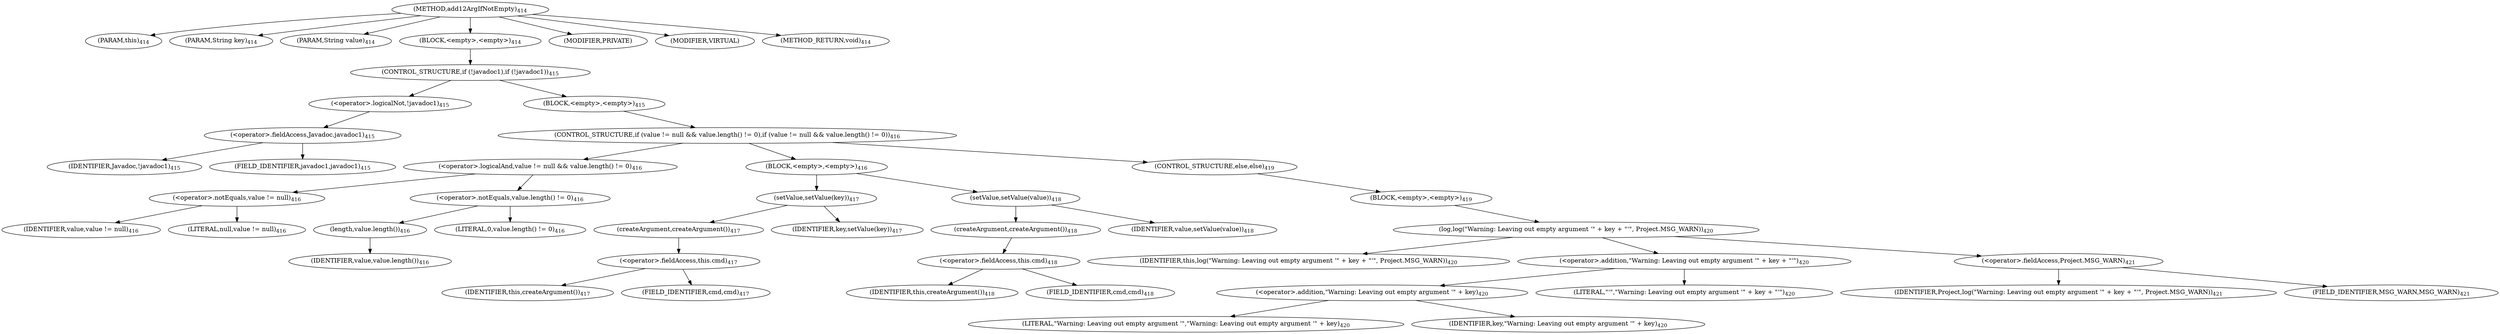 digraph "add12ArgIfNotEmpty" {  
"794" [label = <(METHOD,add12ArgIfNotEmpty)<SUB>414</SUB>> ]
"110" [label = <(PARAM,this)<SUB>414</SUB>> ]
"795" [label = <(PARAM,String key)<SUB>414</SUB>> ]
"796" [label = <(PARAM,String value)<SUB>414</SUB>> ]
"797" [label = <(BLOCK,&lt;empty&gt;,&lt;empty&gt;)<SUB>414</SUB>> ]
"798" [label = <(CONTROL_STRUCTURE,if (!javadoc1),if (!javadoc1))<SUB>415</SUB>> ]
"799" [label = <(&lt;operator&gt;.logicalNot,!javadoc1)<SUB>415</SUB>> ]
"800" [label = <(&lt;operator&gt;.fieldAccess,Javadoc.javadoc1)<SUB>415</SUB>> ]
"801" [label = <(IDENTIFIER,Javadoc,!javadoc1)<SUB>415</SUB>> ]
"802" [label = <(FIELD_IDENTIFIER,javadoc1,javadoc1)<SUB>415</SUB>> ]
"803" [label = <(BLOCK,&lt;empty&gt;,&lt;empty&gt;)<SUB>415</SUB>> ]
"804" [label = <(CONTROL_STRUCTURE,if (value != null &amp;&amp; value.length() != 0),if (value != null &amp;&amp; value.length() != 0))<SUB>416</SUB>> ]
"805" [label = <(&lt;operator&gt;.logicalAnd,value != null &amp;&amp; value.length() != 0)<SUB>416</SUB>> ]
"806" [label = <(&lt;operator&gt;.notEquals,value != null)<SUB>416</SUB>> ]
"807" [label = <(IDENTIFIER,value,value != null)<SUB>416</SUB>> ]
"808" [label = <(LITERAL,null,value != null)<SUB>416</SUB>> ]
"809" [label = <(&lt;operator&gt;.notEquals,value.length() != 0)<SUB>416</SUB>> ]
"810" [label = <(length,value.length())<SUB>416</SUB>> ]
"811" [label = <(IDENTIFIER,value,value.length())<SUB>416</SUB>> ]
"812" [label = <(LITERAL,0,value.length() != 0)<SUB>416</SUB>> ]
"813" [label = <(BLOCK,&lt;empty&gt;,&lt;empty&gt;)<SUB>416</SUB>> ]
"814" [label = <(setValue,setValue(key))<SUB>417</SUB>> ]
"815" [label = <(createArgument,createArgument())<SUB>417</SUB>> ]
"816" [label = <(&lt;operator&gt;.fieldAccess,this.cmd)<SUB>417</SUB>> ]
"817" [label = <(IDENTIFIER,this,createArgument())<SUB>417</SUB>> ]
"818" [label = <(FIELD_IDENTIFIER,cmd,cmd)<SUB>417</SUB>> ]
"819" [label = <(IDENTIFIER,key,setValue(key))<SUB>417</SUB>> ]
"820" [label = <(setValue,setValue(value))<SUB>418</SUB>> ]
"821" [label = <(createArgument,createArgument())<SUB>418</SUB>> ]
"822" [label = <(&lt;operator&gt;.fieldAccess,this.cmd)<SUB>418</SUB>> ]
"823" [label = <(IDENTIFIER,this,createArgument())<SUB>418</SUB>> ]
"824" [label = <(FIELD_IDENTIFIER,cmd,cmd)<SUB>418</SUB>> ]
"825" [label = <(IDENTIFIER,value,setValue(value))<SUB>418</SUB>> ]
"826" [label = <(CONTROL_STRUCTURE,else,else)<SUB>419</SUB>> ]
"827" [label = <(BLOCK,&lt;empty&gt;,&lt;empty&gt;)<SUB>419</SUB>> ]
"828" [label = <(log,log(&quot;Warning: Leaving out empty argument '&quot; + key + &quot;'&quot;, Project.MSG_WARN))<SUB>420</SUB>> ]
"109" [label = <(IDENTIFIER,this,log(&quot;Warning: Leaving out empty argument '&quot; + key + &quot;'&quot;, Project.MSG_WARN))<SUB>420</SUB>> ]
"829" [label = <(&lt;operator&gt;.addition,&quot;Warning: Leaving out empty argument '&quot; + key + &quot;'&quot;)<SUB>420</SUB>> ]
"830" [label = <(&lt;operator&gt;.addition,&quot;Warning: Leaving out empty argument '&quot; + key)<SUB>420</SUB>> ]
"831" [label = <(LITERAL,&quot;Warning: Leaving out empty argument '&quot;,&quot;Warning: Leaving out empty argument '&quot; + key)<SUB>420</SUB>> ]
"832" [label = <(IDENTIFIER,key,&quot;Warning: Leaving out empty argument '&quot; + key)<SUB>420</SUB>> ]
"833" [label = <(LITERAL,&quot;'&quot;,&quot;Warning: Leaving out empty argument '&quot; + key + &quot;'&quot;)<SUB>420</SUB>> ]
"834" [label = <(&lt;operator&gt;.fieldAccess,Project.MSG_WARN)<SUB>421</SUB>> ]
"835" [label = <(IDENTIFIER,Project,log(&quot;Warning: Leaving out empty argument '&quot; + key + &quot;'&quot;, Project.MSG_WARN))<SUB>421</SUB>> ]
"836" [label = <(FIELD_IDENTIFIER,MSG_WARN,MSG_WARN)<SUB>421</SUB>> ]
"837" [label = <(MODIFIER,PRIVATE)> ]
"838" [label = <(MODIFIER,VIRTUAL)> ]
"839" [label = <(METHOD_RETURN,void)<SUB>414</SUB>> ]
  "794" -> "110" 
  "794" -> "795" 
  "794" -> "796" 
  "794" -> "797" 
  "794" -> "837" 
  "794" -> "838" 
  "794" -> "839" 
  "797" -> "798" 
  "798" -> "799" 
  "798" -> "803" 
  "799" -> "800" 
  "800" -> "801" 
  "800" -> "802" 
  "803" -> "804" 
  "804" -> "805" 
  "804" -> "813" 
  "804" -> "826" 
  "805" -> "806" 
  "805" -> "809" 
  "806" -> "807" 
  "806" -> "808" 
  "809" -> "810" 
  "809" -> "812" 
  "810" -> "811" 
  "813" -> "814" 
  "813" -> "820" 
  "814" -> "815" 
  "814" -> "819" 
  "815" -> "816" 
  "816" -> "817" 
  "816" -> "818" 
  "820" -> "821" 
  "820" -> "825" 
  "821" -> "822" 
  "822" -> "823" 
  "822" -> "824" 
  "826" -> "827" 
  "827" -> "828" 
  "828" -> "109" 
  "828" -> "829" 
  "828" -> "834" 
  "829" -> "830" 
  "829" -> "833" 
  "830" -> "831" 
  "830" -> "832" 
  "834" -> "835" 
  "834" -> "836" 
}
